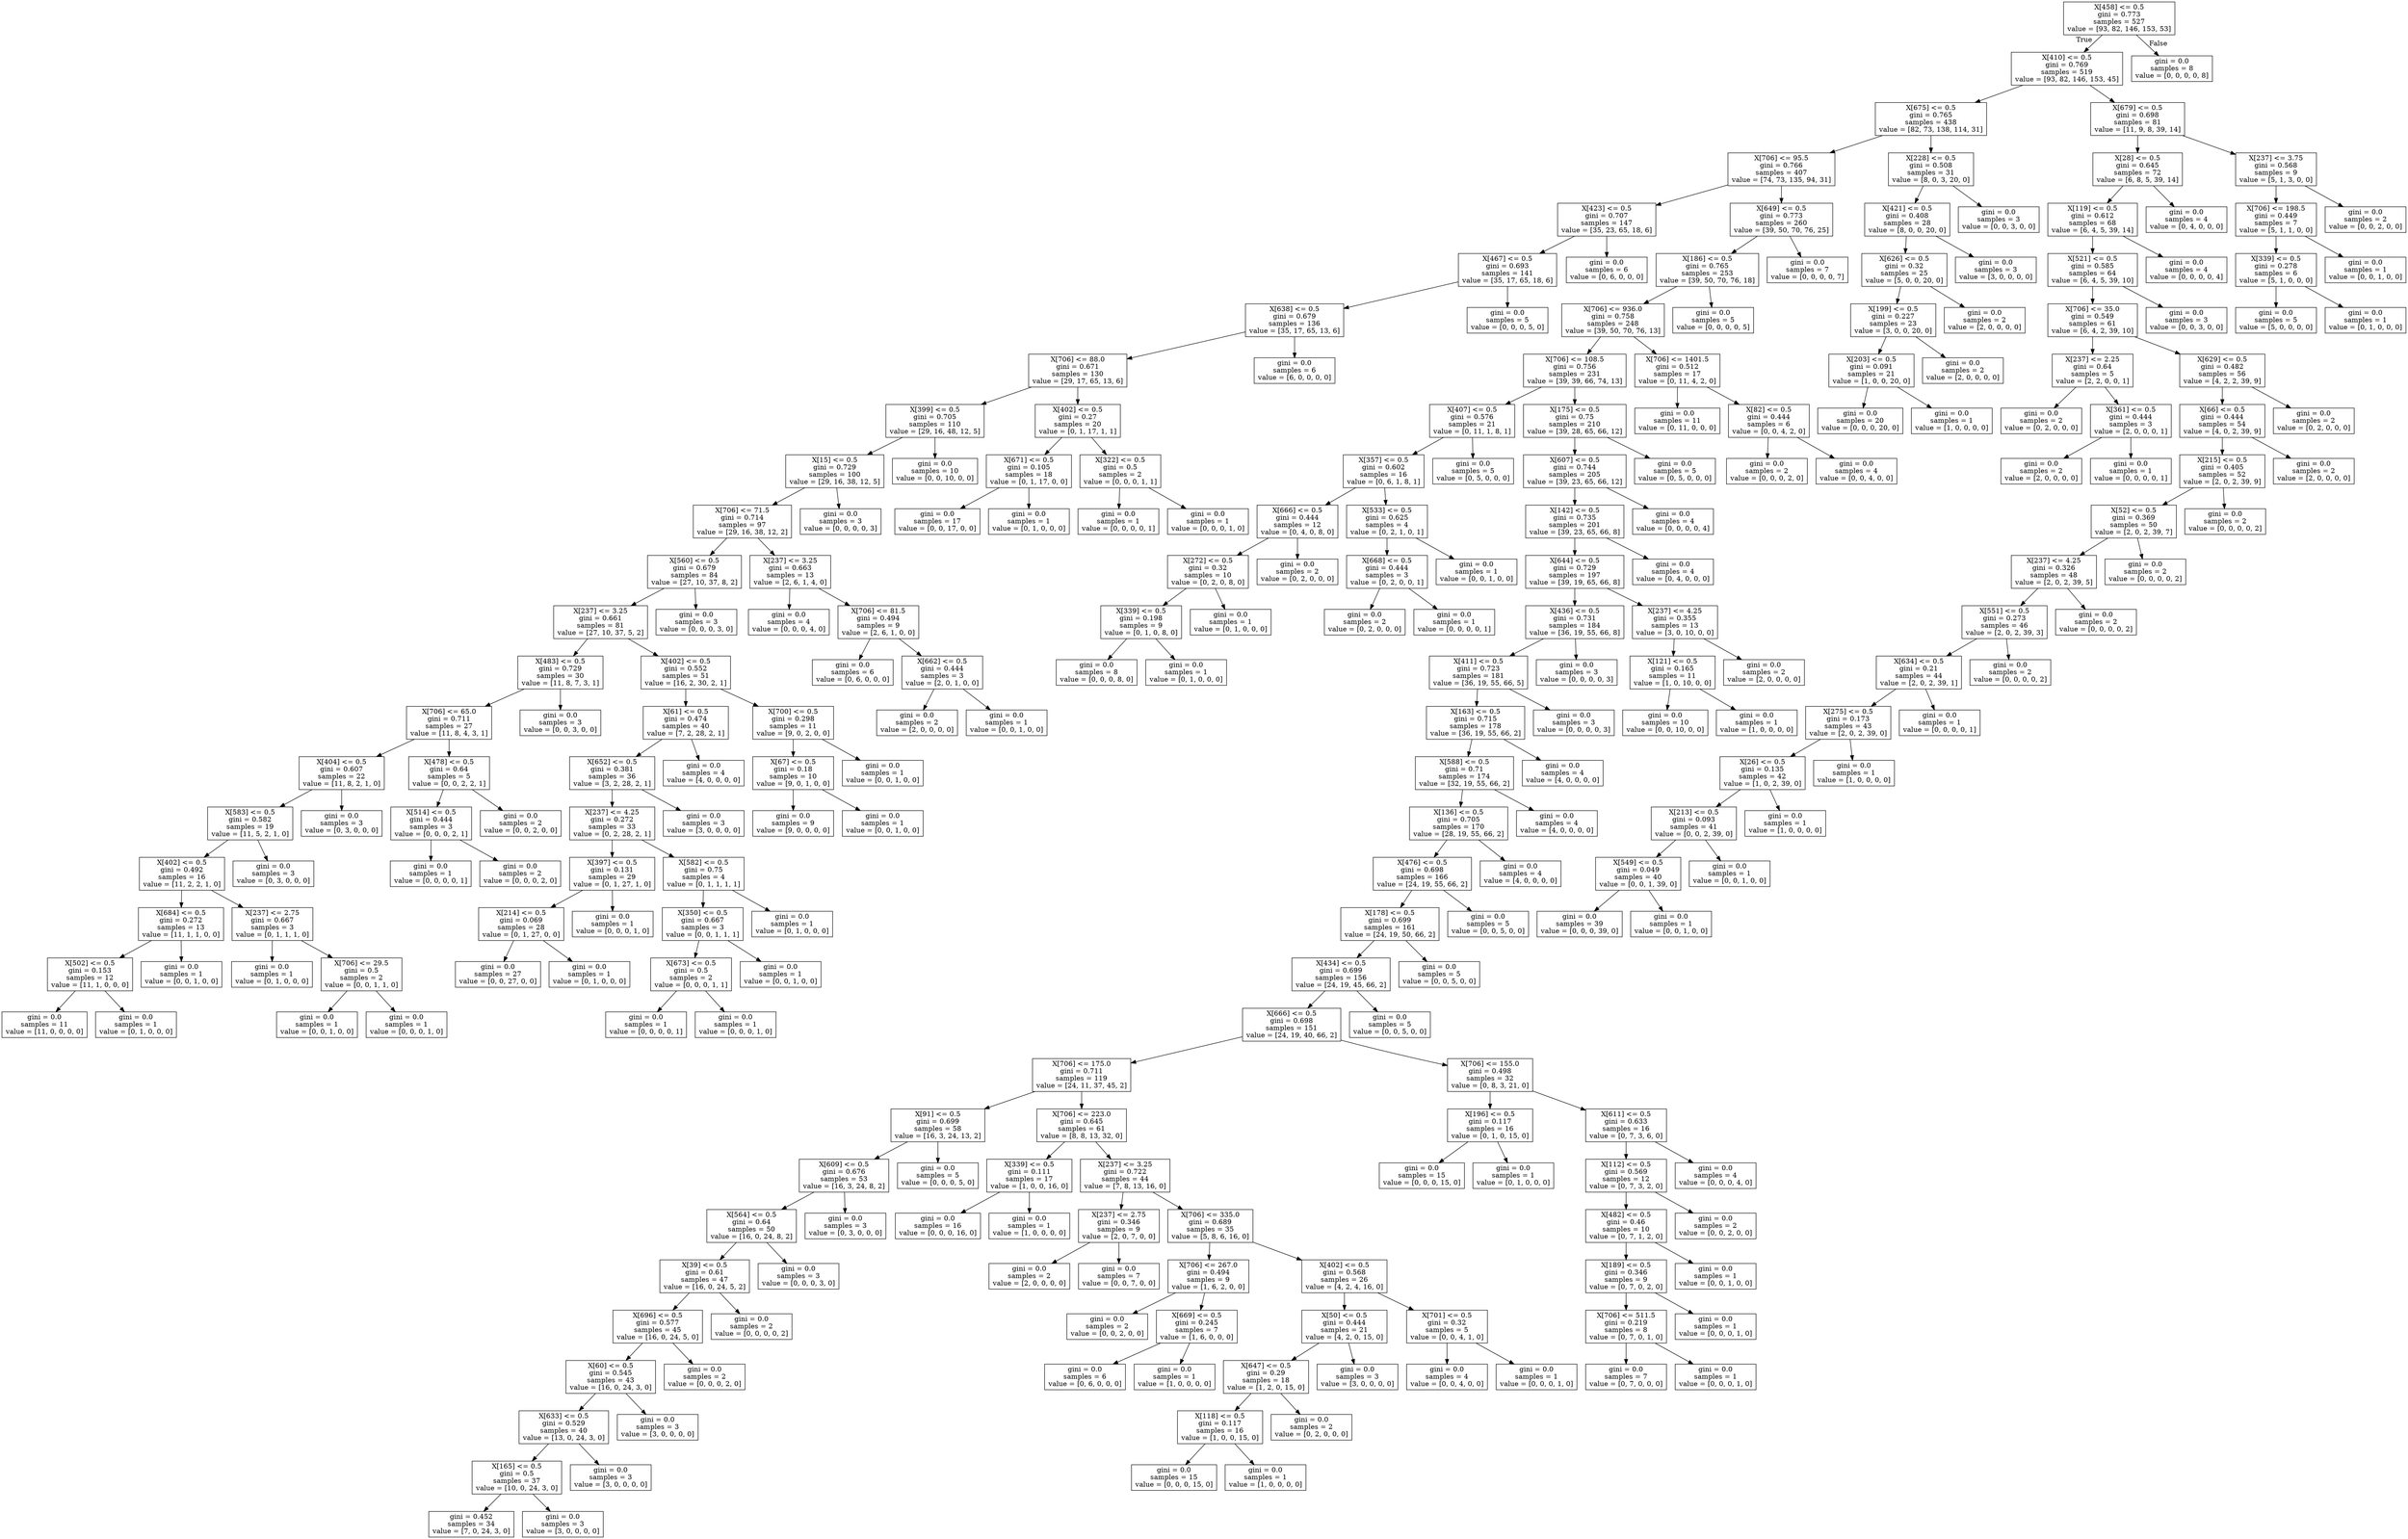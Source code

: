 digraph Tree {
node [shape=box] ;
0 [label="X[458] <= 0.5\ngini = 0.773\nsamples = 527\nvalue = [93, 82, 146, 153, 53]"] ;
1 [label="X[410] <= 0.5\ngini = 0.769\nsamples = 519\nvalue = [93, 82, 146, 153, 45]"] ;
0 -> 1 [labeldistance=2.5, labelangle=45, headlabel="True"] ;
2 [label="X[675] <= 0.5\ngini = 0.765\nsamples = 438\nvalue = [82, 73, 138, 114, 31]"] ;
1 -> 2 ;
3 [label="X[706] <= 95.5\ngini = 0.766\nsamples = 407\nvalue = [74, 73, 135, 94, 31]"] ;
2 -> 3 ;
4 [label="X[423] <= 0.5\ngini = 0.707\nsamples = 147\nvalue = [35, 23, 65, 18, 6]"] ;
3 -> 4 ;
5 [label="X[467] <= 0.5\ngini = 0.693\nsamples = 141\nvalue = [35, 17, 65, 18, 6]"] ;
4 -> 5 ;
6 [label="X[638] <= 0.5\ngini = 0.679\nsamples = 136\nvalue = [35, 17, 65, 13, 6]"] ;
5 -> 6 ;
7 [label="X[706] <= 88.0\ngini = 0.671\nsamples = 130\nvalue = [29, 17, 65, 13, 6]"] ;
6 -> 7 ;
8 [label="X[399] <= 0.5\ngini = 0.705\nsamples = 110\nvalue = [29, 16, 48, 12, 5]"] ;
7 -> 8 ;
9 [label="X[15] <= 0.5\ngini = 0.729\nsamples = 100\nvalue = [29, 16, 38, 12, 5]"] ;
8 -> 9 ;
10 [label="X[706] <= 71.5\ngini = 0.714\nsamples = 97\nvalue = [29, 16, 38, 12, 2]"] ;
9 -> 10 ;
11 [label="X[560] <= 0.5\ngini = 0.679\nsamples = 84\nvalue = [27, 10, 37, 8, 2]"] ;
10 -> 11 ;
12 [label="X[237] <= 3.25\ngini = 0.661\nsamples = 81\nvalue = [27, 10, 37, 5, 2]"] ;
11 -> 12 ;
13 [label="X[483] <= 0.5\ngini = 0.729\nsamples = 30\nvalue = [11, 8, 7, 3, 1]"] ;
12 -> 13 ;
14 [label="X[706] <= 65.0\ngini = 0.711\nsamples = 27\nvalue = [11, 8, 4, 3, 1]"] ;
13 -> 14 ;
15 [label="X[404] <= 0.5\ngini = 0.607\nsamples = 22\nvalue = [11, 8, 2, 1, 0]"] ;
14 -> 15 ;
16 [label="X[583] <= 0.5\ngini = 0.582\nsamples = 19\nvalue = [11, 5, 2, 1, 0]"] ;
15 -> 16 ;
17 [label="X[402] <= 0.5\ngini = 0.492\nsamples = 16\nvalue = [11, 2, 2, 1, 0]"] ;
16 -> 17 ;
18 [label="X[684] <= 0.5\ngini = 0.272\nsamples = 13\nvalue = [11, 1, 1, 0, 0]"] ;
17 -> 18 ;
19 [label="X[502] <= 0.5\ngini = 0.153\nsamples = 12\nvalue = [11, 1, 0, 0, 0]"] ;
18 -> 19 ;
20 [label="gini = 0.0\nsamples = 11\nvalue = [11, 0, 0, 0, 0]"] ;
19 -> 20 ;
21 [label="gini = 0.0\nsamples = 1\nvalue = [0, 1, 0, 0, 0]"] ;
19 -> 21 ;
22 [label="gini = 0.0\nsamples = 1\nvalue = [0, 0, 1, 0, 0]"] ;
18 -> 22 ;
23 [label="X[237] <= 2.75\ngini = 0.667\nsamples = 3\nvalue = [0, 1, 1, 1, 0]"] ;
17 -> 23 ;
24 [label="gini = 0.0\nsamples = 1\nvalue = [0, 1, 0, 0, 0]"] ;
23 -> 24 ;
25 [label="X[706] <= 29.5\ngini = 0.5\nsamples = 2\nvalue = [0, 0, 1, 1, 0]"] ;
23 -> 25 ;
26 [label="gini = 0.0\nsamples = 1\nvalue = [0, 0, 1, 0, 0]"] ;
25 -> 26 ;
27 [label="gini = 0.0\nsamples = 1\nvalue = [0, 0, 0, 1, 0]"] ;
25 -> 27 ;
28 [label="gini = 0.0\nsamples = 3\nvalue = [0, 3, 0, 0, 0]"] ;
16 -> 28 ;
29 [label="gini = 0.0\nsamples = 3\nvalue = [0, 3, 0, 0, 0]"] ;
15 -> 29 ;
30 [label="X[478] <= 0.5\ngini = 0.64\nsamples = 5\nvalue = [0, 0, 2, 2, 1]"] ;
14 -> 30 ;
31 [label="X[514] <= 0.5\ngini = 0.444\nsamples = 3\nvalue = [0, 0, 0, 2, 1]"] ;
30 -> 31 ;
32 [label="gini = 0.0\nsamples = 1\nvalue = [0, 0, 0, 0, 1]"] ;
31 -> 32 ;
33 [label="gini = 0.0\nsamples = 2\nvalue = [0, 0, 0, 2, 0]"] ;
31 -> 33 ;
34 [label="gini = 0.0\nsamples = 2\nvalue = [0, 0, 2, 0, 0]"] ;
30 -> 34 ;
35 [label="gini = 0.0\nsamples = 3\nvalue = [0, 0, 3, 0, 0]"] ;
13 -> 35 ;
36 [label="X[402] <= 0.5\ngini = 0.552\nsamples = 51\nvalue = [16, 2, 30, 2, 1]"] ;
12 -> 36 ;
37 [label="X[61] <= 0.5\ngini = 0.474\nsamples = 40\nvalue = [7, 2, 28, 2, 1]"] ;
36 -> 37 ;
38 [label="X[652] <= 0.5\ngini = 0.381\nsamples = 36\nvalue = [3, 2, 28, 2, 1]"] ;
37 -> 38 ;
39 [label="X[237] <= 4.25\ngini = 0.272\nsamples = 33\nvalue = [0, 2, 28, 2, 1]"] ;
38 -> 39 ;
40 [label="X[397] <= 0.5\ngini = 0.131\nsamples = 29\nvalue = [0, 1, 27, 1, 0]"] ;
39 -> 40 ;
41 [label="X[214] <= 0.5\ngini = 0.069\nsamples = 28\nvalue = [0, 1, 27, 0, 0]"] ;
40 -> 41 ;
42 [label="gini = 0.0\nsamples = 27\nvalue = [0, 0, 27, 0, 0]"] ;
41 -> 42 ;
43 [label="gini = 0.0\nsamples = 1\nvalue = [0, 1, 0, 0, 0]"] ;
41 -> 43 ;
44 [label="gini = 0.0\nsamples = 1\nvalue = [0, 0, 0, 1, 0]"] ;
40 -> 44 ;
45 [label="X[582] <= 0.5\ngini = 0.75\nsamples = 4\nvalue = [0, 1, 1, 1, 1]"] ;
39 -> 45 ;
46 [label="X[350] <= 0.5\ngini = 0.667\nsamples = 3\nvalue = [0, 0, 1, 1, 1]"] ;
45 -> 46 ;
47 [label="X[673] <= 0.5\ngini = 0.5\nsamples = 2\nvalue = [0, 0, 0, 1, 1]"] ;
46 -> 47 ;
48 [label="gini = 0.0\nsamples = 1\nvalue = [0, 0, 0, 0, 1]"] ;
47 -> 48 ;
49 [label="gini = 0.0\nsamples = 1\nvalue = [0, 0, 0, 1, 0]"] ;
47 -> 49 ;
50 [label="gini = 0.0\nsamples = 1\nvalue = [0, 0, 1, 0, 0]"] ;
46 -> 50 ;
51 [label="gini = 0.0\nsamples = 1\nvalue = [0, 1, 0, 0, 0]"] ;
45 -> 51 ;
52 [label="gini = 0.0\nsamples = 3\nvalue = [3, 0, 0, 0, 0]"] ;
38 -> 52 ;
53 [label="gini = 0.0\nsamples = 4\nvalue = [4, 0, 0, 0, 0]"] ;
37 -> 53 ;
54 [label="X[700] <= 0.5\ngini = 0.298\nsamples = 11\nvalue = [9, 0, 2, 0, 0]"] ;
36 -> 54 ;
55 [label="X[67] <= 0.5\ngini = 0.18\nsamples = 10\nvalue = [9, 0, 1, 0, 0]"] ;
54 -> 55 ;
56 [label="gini = 0.0\nsamples = 9\nvalue = [9, 0, 0, 0, 0]"] ;
55 -> 56 ;
57 [label="gini = 0.0\nsamples = 1\nvalue = [0, 0, 1, 0, 0]"] ;
55 -> 57 ;
58 [label="gini = 0.0\nsamples = 1\nvalue = [0, 0, 1, 0, 0]"] ;
54 -> 58 ;
59 [label="gini = 0.0\nsamples = 3\nvalue = [0, 0, 0, 3, 0]"] ;
11 -> 59 ;
60 [label="X[237] <= 3.25\ngini = 0.663\nsamples = 13\nvalue = [2, 6, 1, 4, 0]"] ;
10 -> 60 ;
61 [label="gini = 0.0\nsamples = 4\nvalue = [0, 0, 0, 4, 0]"] ;
60 -> 61 ;
62 [label="X[706] <= 81.5\ngini = 0.494\nsamples = 9\nvalue = [2, 6, 1, 0, 0]"] ;
60 -> 62 ;
63 [label="gini = 0.0\nsamples = 6\nvalue = [0, 6, 0, 0, 0]"] ;
62 -> 63 ;
64 [label="X[662] <= 0.5\ngini = 0.444\nsamples = 3\nvalue = [2, 0, 1, 0, 0]"] ;
62 -> 64 ;
65 [label="gini = 0.0\nsamples = 2\nvalue = [2, 0, 0, 0, 0]"] ;
64 -> 65 ;
66 [label="gini = 0.0\nsamples = 1\nvalue = [0, 0, 1, 0, 0]"] ;
64 -> 66 ;
67 [label="gini = 0.0\nsamples = 3\nvalue = [0, 0, 0, 0, 3]"] ;
9 -> 67 ;
68 [label="gini = 0.0\nsamples = 10\nvalue = [0, 0, 10, 0, 0]"] ;
8 -> 68 ;
69 [label="X[402] <= 0.5\ngini = 0.27\nsamples = 20\nvalue = [0, 1, 17, 1, 1]"] ;
7 -> 69 ;
70 [label="X[671] <= 0.5\ngini = 0.105\nsamples = 18\nvalue = [0, 1, 17, 0, 0]"] ;
69 -> 70 ;
71 [label="gini = 0.0\nsamples = 17\nvalue = [0, 0, 17, 0, 0]"] ;
70 -> 71 ;
72 [label="gini = 0.0\nsamples = 1\nvalue = [0, 1, 0, 0, 0]"] ;
70 -> 72 ;
73 [label="X[322] <= 0.5\ngini = 0.5\nsamples = 2\nvalue = [0, 0, 0, 1, 1]"] ;
69 -> 73 ;
74 [label="gini = 0.0\nsamples = 1\nvalue = [0, 0, 0, 0, 1]"] ;
73 -> 74 ;
75 [label="gini = 0.0\nsamples = 1\nvalue = [0, 0, 0, 1, 0]"] ;
73 -> 75 ;
76 [label="gini = 0.0\nsamples = 6\nvalue = [6, 0, 0, 0, 0]"] ;
6 -> 76 ;
77 [label="gini = 0.0\nsamples = 5\nvalue = [0, 0, 0, 5, 0]"] ;
5 -> 77 ;
78 [label="gini = 0.0\nsamples = 6\nvalue = [0, 6, 0, 0, 0]"] ;
4 -> 78 ;
79 [label="X[649] <= 0.5\ngini = 0.773\nsamples = 260\nvalue = [39, 50, 70, 76, 25]"] ;
3 -> 79 ;
80 [label="X[186] <= 0.5\ngini = 0.765\nsamples = 253\nvalue = [39, 50, 70, 76, 18]"] ;
79 -> 80 ;
81 [label="X[706] <= 936.0\ngini = 0.758\nsamples = 248\nvalue = [39, 50, 70, 76, 13]"] ;
80 -> 81 ;
82 [label="X[706] <= 108.5\ngini = 0.756\nsamples = 231\nvalue = [39, 39, 66, 74, 13]"] ;
81 -> 82 ;
83 [label="X[407] <= 0.5\ngini = 0.576\nsamples = 21\nvalue = [0, 11, 1, 8, 1]"] ;
82 -> 83 ;
84 [label="X[357] <= 0.5\ngini = 0.602\nsamples = 16\nvalue = [0, 6, 1, 8, 1]"] ;
83 -> 84 ;
85 [label="X[666] <= 0.5\ngini = 0.444\nsamples = 12\nvalue = [0, 4, 0, 8, 0]"] ;
84 -> 85 ;
86 [label="X[272] <= 0.5\ngini = 0.32\nsamples = 10\nvalue = [0, 2, 0, 8, 0]"] ;
85 -> 86 ;
87 [label="X[339] <= 0.5\ngini = 0.198\nsamples = 9\nvalue = [0, 1, 0, 8, 0]"] ;
86 -> 87 ;
88 [label="gini = 0.0\nsamples = 8\nvalue = [0, 0, 0, 8, 0]"] ;
87 -> 88 ;
89 [label="gini = 0.0\nsamples = 1\nvalue = [0, 1, 0, 0, 0]"] ;
87 -> 89 ;
90 [label="gini = 0.0\nsamples = 1\nvalue = [0, 1, 0, 0, 0]"] ;
86 -> 90 ;
91 [label="gini = 0.0\nsamples = 2\nvalue = [0, 2, 0, 0, 0]"] ;
85 -> 91 ;
92 [label="X[533] <= 0.5\ngini = 0.625\nsamples = 4\nvalue = [0, 2, 1, 0, 1]"] ;
84 -> 92 ;
93 [label="X[668] <= 0.5\ngini = 0.444\nsamples = 3\nvalue = [0, 2, 0, 0, 1]"] ;
92 -> 93 ;
94 [label="gini = 0.0\nsamples = 2\nvalue = [0, 2, 0, 0, 0]"] ;
93 -> 94 ;
95 [label="gini = 0.0\nsamples = 1\nvalue = [0, 0, 0, 0, 1]"] ;
93 -> 95 ;
96 [label="gini = 0.0\nsamples = 1\nvalue = [0, 0, 1, 0, 0]"] ;
92 -> 96 ;
97 [label="gini = 0.0\nsamples = 5\nvalue = [0, 5, 0, 0, 0]"] ;
83 -> 97 ;
98 [label="X[175] <= 0.5\ngini = 0.75\nsamples = 210\nvalue = [39, 28, 65, 66, 12]"] ;
82 -> 98 ;
99 [label="X[607] <= 0.5\ngini = 0.744\nsamples = 205\nvalue = [39, 23, 65, 66, 12]"] ;
98 -> 99 ;
100 [label="X[142] <= 0.5\ngini = 0.735\nsamples = 201\nvalue = [39, 23, 65, 66, 8]"] ;
99 -> 100 ;
101 [label="X[644] <= 0.5\ngini = 0.729\nsamples = 197\nvalue = [39, 19, 65, 66, 8]"] ;
100 -> 101 ;
102 [label="X[436] <= 0.5\ngini = 0.731\nsamples = 184\nvalue = [36, 19, 55, 66, 8]"] ;
101 -> 102 ;
103 [label="X[411] <= 0.5\ngini = 0.723\nsamples = 181\nvalue = [36, 19, 55, 66, 5]"] ;
102 -> 103 ;
104 [label="X[163] <= 0.5\ngini = 0.715\nsamples = 178\nvalue = [36, 19, 55, 66, 2]"] ;
103 -> 104 ;
105 [label="X[588] <= 0.5\ngini = 0.71\nsamples = 174\nvalue = [32, 19, 55, 66, 2]"] ;
104 -> 105 ;
106 [label="X[136] <= 0.5\ngini = 0.705\nsamples = 170\nvalue = [28, 19, 55, 66, 2]"] ;
105 -> 106 ;
107 [label="X[476] <= 0.5\ngini = 0.698\nsamples = 166\nvalue = [24, 19, 55, 66, 2]"] ;
106 -> 107 ;
108 [label="X[178] <= 0.5\ngini = 0.699\nsamples = 161\nvalue = [24, 19, 50, 66, 2]"] ;
107 -> 108 ;
109 [label="X[434] <= 0.5\ngini = 0.699\nsamples = 156\nvalue = [24, 19, 45, 66, 2]"] ;
108 -> 109 ;
110 [label="X[666] <= 0.5\ngini = 0.698\nsamples = 151\nvalue = [24, 19, 40, 66, 2]"] ;
109 -> 110 ;
111 [label="X[706] <= 175.0\ngini = 0.711\nsamples = 119\nvalue = [24, 11, 37, 45, 2]"] ;
110 -> 111 ;
112 [label="X[91] <= 0.5\ngini = 0.699\nsamples = 58\nvalue = [16, 3, 24, 13, 2]"] ;
111 -> 112 ;
113 [label="X[609] <= 0.5\ngini = 0.676\nsamples = 53\nvalue = [16, 3, 24, 8, 2]"] ;
112 -> 113 ;
114 [label="X[564] <= 0.5\ngini = 0.64\nsamples = 50\nvalue = [16, 0, 24, 8, 2]"] ;
113 -> 114 ;
115 [label="X[39] <= 0.5\ngini = 0.61\nsamples = 47\nvalue = [16, 0, 24, 5, 2]"] ;
114 -> 115 ;
116 [label="X[696] <= 0.5\ngini = 0.577\nsamples = 45\nvalue = [16, 0, 24, 5, 0]"] ;
115 -> 116 ;
117 [label="X[60] <= 0.5\ngini = 0.545\nsamples = 43\nvalue = [16, 0, 24, 3, 0]"] ;
116 -> 117 ;
118 [label="X[633] <= 0.5\ngini = 0.529\nsamples = 40\nvalue = [13, 0, 24, 3, 0]"] ;
117 -> 118 ;
119 [label="X[165] <= 0.5\ngini = 0.5\nsamples = 37\nvalue = [10, 0, 24, 3, 0]"] ;
118 -> 119 ;
120 [label="gini = 0.452\nsamples = 34\nvalue = [7, 0, 24, 3, 0]"] ;
119 -> 120 ;
121 [label="gini = 0.0\nsamples = 3\nvalue = [3, 0, 0, 0, 0]"] ;
119 -> 121 ;
122 [label="gini = 0.0\nsamples = 3\nvalue = [3, 0, 0, 0, 0]"] ;
118 -> 122 ;
123 [label="gini = 0.0\nsamples = 3\nvalue = [3, 0, 0, 0, 0]"] ;
117 -> 123 ;
124 [label="gini = 0.0\nsamples = 2\nvalue = [0, 0, 0, 2, 0]"] ;
116 -> 124 ;
125 [label="gini = 0.0\nsamples = 2\nvalue = [0, 0, 0, 0, 2]"] ;
115 -> 125 ;
126 [label="gini = 0.0\nsamples = 3\nvalue = [0, 0, 0, 3, 0]"] ;
114 -> 126 ;
127 [label="gini = 0.0\nsamples = 3\nvalue = [0, 3, 0, 0, 0]"] ;
113 -> 127 ;
128 [label="gini = 0.0\nsamples = 5\nvalue = [0, 0, 0, 5, 0]"] ;
112 -> 128 ;
129 [label="X[706] <= 223.0\ngini = 0.645\nsamples = 61\nvalue = [8, 8, 13, 32, 0]"] ;
111 -> 129 ;
130 [label="X[339] <= 0.5\ngini = 0.111\nsamples = 17\nvalue = [1, 0, 0, 16, 0]"] ;
129 -> 130 ;
131 [label="gini = 0.0\nsamples = 16\nvalue = [0, 0, 0, 16, 0]"] ;
130 -> 131 ;
132 [label="gini = 0.0\nsamples = 1\nvalue = [1, 0, 0, 0, 0]"] ;
130 -> 132 ;
133 [label="X[237] <= 3.25\ngini = 0.722\nsamples = 44\nvalue = [7, 8, 13, 16, 0]"] ;
129 -> 133 ;
134 [label="X[237] <= 2.75\ngini = 0.346\nsamples = 9\nvalue = [2, 0, 7, 0, 0]"] ;
133 -> 134 ;
135 [label="gini = 0.0\nsamples = 2\nvalue = [2, 0, 0, 0, 0]"] ;
134 -> 135 ;
136 [label="gini = 0.0\nsamples = 7\nvalue = [0, 0, 7, 0, 0]"] ;
134 -> 136 ;
137 [label="X[706] <= 335.0\ngini = 0.689\nsamples = 35\nvalue = [5, 8, 6, 16, 0]"] ;
133 -> 137 ;
138 [label="X[706] <= 267.0\ngini = 0.494\nsamples = 9\nvalue = [1, 6, 2, 0, 0]"] ;
137 -> 138 ;
139 [label="gini = 0.0\nsamples = 2\nvalue = [0, 0, 2, 0, 0]"] ;
138 -> 139 ;
140 [label="X[669] <= 0.5\ngini = 0.245\nsamples = 7\nvalue = [1, 6, 0, 0, 0]"] ;
138 -> 140 ;
141 [label="gini = 0.0\nsamples = 6\nvalue = [0, 6, 0, 0, 0]"] ;
140 -> 141 ;
142 [label="gini = 0.0\nsamples = 1\nvalue = [1, 0, 0, 0, 0]"] ;
140 -> 142 ;
143 [label="X[402] <= 0.5\ngini = 0.568\nsamples = 26\nvalue = [4, 2, 4, 16, 0]"] ;
137 -> 143 ;
144 [label="X[50] <= 0.5\ngini = 0.444\nsamples = 21\nvalue = [4, 2, 0, 15, 0]"] ;
143 -> 144 ;
145 [label="X[647] <= 0.5\ngini = 0.29\nsamples = 18\nvalue = [1, 2, 0, 15, 0]"] ;
144 -> 145 ;
146 [label="X[118] <= 0.5\ngini = 0.117\nsamples = 16\nvalue = [1, 0, 0, 15, 0]"] ;
145 -> 146 ;
147 [label="gini = 0.0\nsamples = 15\nvalue = [0, 0, 0, 15, 0]"] ;
146 -> 147 ;
148 [label="gini = 0.0\nsamples = 1\nvalue = [1, 0, 0, 0, 0]"] ;
146 -> 148 ;
149 [label="gini = 0.0\nsamples = 2\nvalue = [0, 2, 0, 0, 0]"] ;
145 -> 149 ;
150 [label="gini = 0.0\nsamples = 3\nvalue = [3, 0, 0, 0, 0]"] ;
144 -> 150 ;
151 [label="X[701] <= 0.5\ngini = 0.32\nsamples = 5\nvalue = [0, 0, 4, 1, 0]"] ;
143 -> 151 ;
152 [label="gini = 0.0\nsamples = 4\nvalue = [0, 0, 4, 0, 0]"] ;
151 -> 152 ;
153 [label="gini = 0.0\nsamples = 1\nvalue = [0, 0, 0, 1, 0]"] ;
151 -> 153 ;
154 [label="X[706] <= 155.0\ngini = 0.498\nsamples = 32\nvalue = [0, 8, 3, 21, 0]"] ;
110 -> 154 ;
155 [label="X[196] <= 0.5\ngini = 0.117\nsamples = 16\nvalue = [0, 1, 0, 15, 0]"] ;
154 -> 155 ;
156 [label="gini = 0.0\nsamples = 15\nvalue = [0, 0, 0, 15, 0]"] ;
155 -> 156 ;
157 [label="gini = 0.0\nsamples = 1\nvalue = [0, 1, 0, 0, 0]"] ;
155 -> 157 ;
158 [label="X[611] <= 0.5\ngini = 0.633\nsamples = 16\nvalue = [0, 7, 3, 6, 0]"] ;
154 -> 158 ;
159 [label="X[112] <= 0.5\ngini = 0.569\nsamples = 12\nvalue = [0, 7, 3, 2, 0]"] ;
158 -> 159 ;
160 [label="X[482] <= 0.5\ngini = 0.46\nsamples = 10\nvalue = [0, 7, 1, 2, 0]"] ;
159 -> 160 ;
161 [label="X[189] <= 0.5\ngini = 0.346\nsamples = 9\nvalue = [0, 7, 0, 2, 0]"] ;
160 -> 161 ;
162 [label="X[706] <= 511.5\ngini = 0.219\nsamples = 8\nvalue = [0, 7, 0, 1, 0]"] ;
161 -> 162 ;
163 [label="gini = 0.0\nsamples = 7\nvalue = [0, 7, 0, 0, 0]"] ;
162 -> 163 ;
164 [label="gini = 0.0\nsamples = 1\nvalue = [0, 0, 0, 1, 0]"] ;
162 -> 164 ;
165 [label="gini = 0.0\nsamples = 1\nvalue = [0, 0, 0, 1, 0]"] ;
161 -> 165 ;
166 [label="gini = 0.0\nsamples = 1\nvalue = [0, 0, 1, 0, 0]"] ;
160 -> 166 ;
167 [label="gini = 0.0\nsamples = 2\nvalue = [0, 0, 2, 0, 0]"] ;
159 -> 167 ;
168 [label="gini = 0.0\nsamples = 4\nvalue = [0, 0, 0, 4, 0]"] ;
158 -> 168 ;
169 [label="gini = 0.0\nsamples = 5\nvalue = [0, 0, 5, 0, 0]"] ;
109 -> 169 ;
170 [label="gini = 0.0\nsamples = 5\nvalue = [0, 0, 5, 0, 0]"] ;
108 -> 170 ;
171 [label="gini = 0.0\nsamples = 5\nvalue = [0, 0, 5, 0, 0]"] ;
107 -> 171 ;
172 [label="gini = 0.0\nsamples = 4\nvalue = [4, 0, 0, 0, 0]"] ;
106 -> 172 ;
173 [label="gini = 0.0\nsamples = 4\nvalue = [4, 0, 0, 0, 0]"] ;
105 -> 173 ;
174 [label="gini = 0.0\nsamples = 4\nvalue = [4, 0, 0, 0, 0]"] ;
104 -> 174 ;
175 [label="gini = 0.0\nsamples = 3\nvalue = [0, 0, 0, 0, 3]"] ;
103 -> 175 ;
176 [label="gini = 0.0\nsamples = 3\nvalue = [0, 0, 0, 0, 3]"] ;
102 -> 176 ;
177 [label="X[237] <= 4.25\ngini = 0.355\nsamples = 13\nvalue = [3, 0, 10, 0, 0]"] ;
101 -> 177 ;
178 [label="X[121] <= 0.5\ngini = 0.165\nsamples = 11\nvalue = [1, 0, 10, 0, 0]"] ;
177 -> 178 ;
179 [label="gini = 0.0\nsamples = 10\nvalue = [0, 0, 10, 0, 0]"] ;
178 -> 179 ;
180 [label="gini = 0.0\nsamples = 1\nvalue = [1, 0, 0, 0, 0]"] ;
178 -> 180 ;
181 [label="gini = 0.0\nsamples = 2\nvalue = [2, 0, 0, 0, 0]"] ;
177 -> 181 ;
182 [label="gini = 0.0\nsamples = 4\nvalue = [0, 4, 0, 0, 0]"] ;
100 -> 182 ;
183 [label="gini = 0.0\nsamples = 4\nvalue = [0, 0, 0, 0, 4]"] ;
99 -> 183 ;
184 [label="gini = 0.0\nsamples = 5\nvalue = [0, 5, 0, 0, 0]"] ;
98 -> 184 ;
185 [label="X[706] <= 1401.5\ngini = 0.512\nsamples = 17\nvalue = [0, 11, 4, 2, 0]"] ;
81 -> 185 ;
186 [label="gini = 0.0\nsamples = 11\nvalue = [0, 11, 0, 0, 0]"] ;
185 -> 186 ;
187 [label="X[82] <= 0.5\ngini = 0.444\nsamples = 6\nvalue = [0, 0, 4, 2, 0]"] ;
185 -> 187 ;
188 [label="gini = 0.0\nsamples = 2\nvalue = [0, 0, 0, 2, 0]"] ;
187 -> 188 ;
189 [label="gini = 0.0\nsamples = 4\nvalue = [0, 0, 4, 0, 0]"] ;
187 -> 189 ;
190 [label="gini = 0.0\nsamples = 5\nvalue = [0, 0, 0, 0, 5]"] ;
80 -> 190 ;
191 [label="gini = 0.0\nsamples = 7\nvalue = [0, 0, 0, 0, 7]"] ;
79 -> 191 ;
192 [label="X[228] <= 0.5\ngini = 0.508\nsamples = 31\nvalue = [8, 0, 3, 20, 0]"] ;
2 -> 192 ;
193 [label="X[421] <= 0.5\ngini = 0.408\nsamples = 28\nvalue = [8, 0, 0, 20, 0]"] ;
192 -> 193 ;
194 [label="X[626] <= 0.5\ngini = 0.32\nsamples = 25\nvalue = [5, 0, 0, 20, 0]"] ;
193 -> 194 ;
195 [label="X[199] <= 0.5\ngini = 0.227\nsamples = 23\nvalue = [3, 0, 0, 20, 0]"] ;
194 -> 195 ;
196 [label="X[203] <= 0.5\ngini = 0.091\nsamples = 21\nvalue = [1, 0, 0, 20, 0]"] ;
195 -> 196 ;
197 [label="gini = 0.0\nsamples = 20\nvalue = [0, 0, 0, 20, 0]"] ;
196 -> 197 ;
198 [label="gini = 0.0\nsamples = 1\nvalue = [1, 0, 0, 0, 0]"] ;
196 -> 198 ;
199 [label="gini = 0.0\nsamples = 2\nvalue = [2, 0, 0, 0, 0]"] ;
195 -> 199 ;
200 [label="gini = 0.0\nsamples = 2\nvalue = [2, 0, 0, 0, 0]"] ;
194 -> 200 ;
201 [label="gini = 0.0\nsamples = 3\nvalue = [3, 0, 0, 0, 0]"] ;
193 -> 201 ;
202 [label="gini = 0.0\nsamples = 3\nvalue = [0, 0, 3, 0, 0]"] ;
192 -> 202 ;
203 [label="X[679] <= 0.5\ngini = 0.698\nsamples = 81\nvalue = [11, 9, 8, 39, 14]"] ;
1 -> 203 ;
204 [label="X[28] <= 0.5\ngini = 0.645\nsamples = 72\nvalue = [6, 8, 5, 39, 14]"] ;
203 -> 204 ;
205 [label="X[119] <= 0.5\ngini = 0.612\nsamples = 68\nvalue = [6, 4, 5, 39, 14]"] ;
204 -> 205 ;
206 [label="X[521] <= 0.5\ngini = 0.585\nsamples = 64\nvalue = [6, 4, 5, 39, 10]"] ;
205 -> 206 ;
207 [label="X[706] <= 35.0\ngini = 0.549\nsamples = 61\nvalue = [6, 4, 2, 39, 10]"] ;
206 -> 207 ;
208 [label="X[237] <= 2.25\ngini = 0.64\nsamples = 5\nvalue = [2, 2, 0, 0, 1]"] ;
207 -> 208 ;
209 [label="gini = 0.0\nsamples = 2\nvalue = [0, 2, 0, 0, 0]"] ;
208 -> 209 ;
210 [label="X[361] <= 0.5\ngini = 0.444\nsamples = 3\nvalue = [2, 0, 0, 0, 1]"] ;
208 -> 210 ;
211 [label="gini = 0.0\nsamples = 2\nvalue = [2, 0, 0, 0, 0]"] ;
210 -> 211 ;
212 [label="gini = 0.0\nsamples = 1\nvalue = [0, 0, 0, 0, 1]"] ;
210 -> 212 ;
213 [label="X[629] <= 0.5\ngini = 0.482\nsamples = 56\nvalue = [4, 2, 2, 39, 9]"] ;
207 -> 213 ;
214 [label="X[66] <= 0.5\ngini = 0.444\nsamples = 54\nvalue = [4, 0, 2, 39, 9]"] ;
213 -> 214 ;
215 [label="X[215] <= 0.5\ngini = 0.405\nsamples = 52\nvalue = [2, 0, 2, 39, 9]"] ;
214 -> 215 ;
216 [label="X[52] <= 0.5\ngini = 0.369\nsamples = 50\nvalue = [2, 0, 2, 39, 7]"] ;
215 -> 216 ;
217 [label="X[237] <= 4.25\ngini = 0.326\nsamples = 48\nvalue = [2, 0, 2, 39, 5]"] ;
216 -> 217 ;
218 [label="X[551] <= 0.5\ngini = 0.273\nsamples = 46\nvalue = [2, 0, 2, 39, 3]"] ;
217 -> 218 ;
219 [label="X[634] <= 0.5\ngini = 0.21\nsamples = 44\nvalue = [2, 0, 2, 39, 1]"] ;
218 -> 219 ;
220 [label="X[275] <= 0.5\ngini = 0.173\nsamples = 43\nvalue = [2, 0, 2, 39, 0]"] ;
219 -> 220 ;
221 [label="X[26] <= 0.5\ngini = 0.135\nsamples = 42\nvalue = [1, 0, 2, 39, 0]"] ;
220 -> 221 ;
222 [label="X[213] <= 0.5\ngini = 0.093\nsamples = 41\nvalue = [0, 0, 2, 39, 0]"] ;
221 -> 222 ;
223 [label="X[549] <= 0.5\ngini = 0.049\nsamples = 40\nvalue = [0, 0, 1, 39, 0]"] ;
222 -> 223 ;
224 [label="gini = 0.0\nsamples = 39\nvalue = [0, 0, 0, 39, 0]"] ;
223 -> 224 ;
225 [label="gini = 0.0\nsamples = 1\nvalue = [0, 0, 1, 0, 0]"] ;
223 -> 225 ;
226 [label="gini = 0.0\nsamples = 1\nvalue = [0, 0, 1, 0, 0]"] ;
222 -> 226 ;
227 [label="gini = 0.0\nsamples = 1\nvalue = [1, 0, 0, 0, 0]"] ;
221 -> 227 ;
228 [label="gini = 0.0\nsamples = 1\nvalue = [1, 0, 0, 0, 0]"] ;
220 -> 228 ;
229 [label="gini = 0.0\nsamples = 1\nvalue = [0, 0, 0, 0, 1]"] ;
219 -> 229 ;
230 [label="gini = 0.0\nsamples = 2\nvalue = [0, 0, 0, 0, 2]"] ;
218 -> 230 ;
231 [label="gini = 0.0\nsamples = 2\nvalue = [0, 0, 0, 0, 2]"] ;
217 -> 231 ;
232 [label="gini = 0.0\nsamples = 2\nvalue = [0, 0, 0, 0, 2]"] ;
216 -> 232 ;
233 [label="gini = 0.0\nsamples = 2\nvalue = [0, 0, 0, 0, 2]"] ;
215 -> 233 ;
234 [label="gini = 0.0\nsamples = 2\nvalue = [2, 0, 0, 0, 0]"] ;
214 -> 234 ;
235 [label="gini = 0.0\nsamples = 2\nvalue = [0, 2, 0, 0, 0]"] ;
213 -> 235 ;
236 [label="gini = 0.0\nsamples = 3\nvalue = [0, 0, 3, 0, 0]"] ;
206 -> 236 ;
237 [label="gini = 0.0\nsamples = 4\nvalue = [0, 0, 0, 0, 4]"] ;
205 -> 237 ;
238 [label="gini = 0.0\nsamples = 4\nvalue = [0, 4, 0, 0, 0]"] ;
204 -> 238 ;
239 [label="X[237] <= 3.75\ngini = 0.568\nsamples = 9\nvalue = [5, 1, 3, 0, 0]"] ;
203 -> 239 ;
240 [label="X[706] <= 198.5\ngini = 0.449\nsamples = 7\nvalue = [5, 1, 1, 0, 0]"] ;
239 -> 240 ;
241 [label="X[339] <= 0.5\ngini = 0.278\nsamples = 6\nvalue = [5, 1, 0, 0, 0]"] ;
240 -> 241 ;
242 [label="gini = 0.0\nsamples = 5\nvalue = [5, 0, 0, 0, 0]"] ;
241 -> 242 ;
243 [label="gini = 0.0\nsamples = 1\nvalue = [0, 1, 0, 0, 0]"] ;
241 -> 243 ;
244 [label="gini = 0.0\nsamples = 1\nvalue = [0, 0, 1, 0, 0]"] ;
240 -> 244 ;
245 [label="gini = 0.0\nsamples = 2\nvalue = [0, 0, 2, 0, 0]"] ;
239 -> 245 ;
246 [label="gini = 0.0\nsamples = 8\nvalue = [0, 0, 0, 0, 8]"] ;
0 -> 246 [labeldistance=2.5, labelangle=-45, headlabel="False"] ;
}